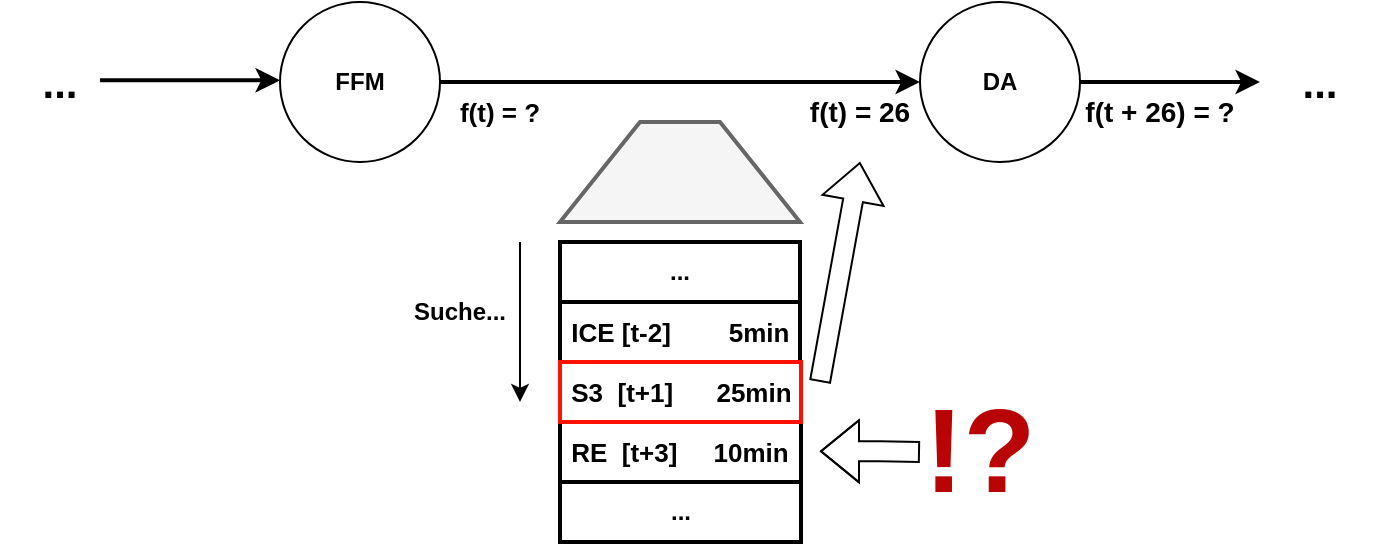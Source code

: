 <mxfile version="22.1.16" type="device">
  <diagram name="Page-1" id="rulNx59EsDbJ6cWuCGus">
    <mxGraphModel dx="1816" dy="582" grid="1" gridSize="10" guides="1" tooltips="1" connect="1" arrows="1" fold="1" page="1" pageScale="1" pageWidth="827" pageHeight="1169" math="0" shadow="0">
      <root>
        <mxCell id="0" />
        <mxCell id="1" parent="0" />
        <mxCell id="qNfmpyMa5utbNM4rllsp-16" value="&amp;nbsp;RE&amp;nbsp; [t+3]&amp;nbsp; &amp;nbsp; &amp;nbsp;10min" style="rounded=0;whiteSpace=wrap;html=1;align=left;fontSize=13;fontStyle=1;strokeWidth=2;" vertex="1" parent="1">
          <mxGeometry x="180" y="250" width="120.5" height="30" as="geometry" />
        </mxCell>
        <mxCell id="qNfmpyMa5utbNM4rllsp-1" value="FFM" style="ellipse;whiteSpace=wrap;html=1;aspect=fixed;fontStyle=1" vertex="1" parent="1">
          <mxGeometry x="40" y="40" width="80" height="80" as="geometry" />
        </mxCell>
        <mxCell id="qNfmpyMa5utbNM4rllsp-2" value="DA" style="ellipse;whiteSpace=wrap;html=1;aspect=fixed;fontStyle=1" vertex="1" parent="1">
          <mxGeometry x="360" y="40" width="80" height="80" as="geometry" />
        </mxCell>
        <mxCell id="qNfmpyMa5utbNM4rllsp-5" value="" style="endArrow=classic;html=1;rounded=0;exitX=1;exitY=0.5;exitDx=0;exitDy=0;entryX=0;entryY=0.5;entryDx=0;entryDy=0;strokeWidth=2;" edge="1" parent="1" source="qNfmpyMa5utbNM4rllsp-1" target="qNfmpyMa5utbNM4rllsp-2">
          <mxGeometry width="50" height="50" relative="1" as="geometry">
            <mxPoint x="150" y="80" as="sourcePoint" />
            <mxPoint x="200" y="30" as="targetPoint" />
          </mxGeometry>
        </mxCell>
        <mxCell id="qNfmpyMa5utbNM4rllsp-17" value="" style="shape=trapezoid;perimeter=trapezoidPerimeter;whiteSpace=wrap;html=1;fixedSize=1;size=40;fillColor=#f5f5f5;fontColor=#333333;strokeColor=#666666;strokeWidth=2;" vertex="1" parent="1">
          <mxGeometry x="180" y="100" width="120" height="50" as="geometry" />
        </mxCell>
        <mxCell id="qNfmpyMa5utbNM4rllsp-18" value="..." style="rounded=0;whiteSpace=wrap;html=1;fontStyle=1;strokeWidth=2;" vertex="1" parent="1">
          <mxGeometry x="180" y="280" width="120.5" height="30" as="geometry" />
        </mxCell>
        <mxCell id="qNfmpyMa5utbNM4rllsp-21" value="" style="shape=flexArrow;endArrow=classic;html=1;rounded=0;" edge="1" parent="1">
          <mxGeometry width="50" height="50" relative="1" as="geometry">
            <mxPoint x="310" y="230" as="sourcePoint" />
            <mxPoint x="330" y="120" as="targetPoint" />
          </mxGeometry>
        </mxCell>
        <mxCell id="qNfmpyMa5utbNM4rllsp-22" value="f(t) = 26" style="text;html=1;strokeColor=none;fillColor=none;align=center;verticalAlign=middle;whiteSpace=wrap;rounded=0;fontSize=14;fontStyle=1" vertex="1" parent="1">
          <mxGeometry x="290" y="80" width="80" height="30" as="geometry" />
        </mxCell>
        <mxCell id="qNfmpyMa5utbNM4rllsp-25" value="&amp;nbsp;ICE [t-2]&amp;nbsp; &amp;nbsp; &amp;nbsp; &amp;nbsp; 5min" style="rounded=0;whiteSpace=wrap;html=1;align=left;fontSize=13;fontStyle=1;strokeWidth=2;" vertex="1" parent="1">
          <mxGeometry x="180" y="190" width="120" height="30" as="geometry" />
        </mxCell>
        <mxCell id="qNfmpyMa5utbNM4rllsp-26" value="..." style="rounded=0;whiteSpace=wrap;html=1;fontStyle=1;strokeWidth=2;" vertex="1" parent="1">
          <mxGeometry x="180" y="160" width="120" height="30" as="geometry" />
        </mxCell>
        <mxCell id="qNfmpyMa5utbNM4rllsp-29" value="f(t) = ?" style="text;html=1;strokeColor=none;fillColor=none;align=center;verticalAlign=middle;whiteSpace=wrap;rounded=0;fontSize=13;fontStyle=1" vertex="1" parent="1">
          <mxGeometry x="120" y="80" width="60" height="30" as="geometry" />
        </mxCell>
        <mxCell id="qNfmpyMa5utbNM4rllsp-30" value="" style="endArrow=classic;html=1;rounded=0;exitX=1;exitY=0.5;exitDx=0;exitDy=0;strokeWidth=2;entryX=0;entryY=0.5;entryDx=0;entryDy=0;" edge="1" parent="1" source="qNfmpyMa5utbNM4rllsp-2" target="qNfmpyMa5utbNM4rllsp-31">
          <mxGeometry width="50" height="50" relative="1" as="geometry">
            <mxPoint x="470" y="90" as="sourcePoint" />
            <mxPoint x="490" y="80" as="targetPoint" />
          </mxGeometry>
        </mxCell>
        <mxCell id="qNfmpyMa5utbNM4rllsp-31" value="..." style="text;html=1;strokeColor=none;fillColor=none;align=center;verticalAlign=middle;whiteSpace=wrap;rounded=0;fontStyle=1;fontSize=21;" vertex="1" parent="1">
          <mxGeometry x="530" y="65" width="60" height="30" as="geometry" />
        </mxCell>
        <mxCell id="qNfmpyMa5utbNM4rllsp-32" value="..." style="text;html=1;strokeColor=none;fillColor=none;align=center;verticalAlign=middle;whiteSpace=wrap;rounded=0;fontStyle=1;fontSize=21;" vertex="1" parent="1">
          <mxGeometry x="-100" y="65" width="60" height="30" as="geometry" />
        </mxCell>
        <mxCell id="qNfmpyMa5utbNM4rllsp-15" value="&amp;nbsp;S3&amp;nbsp; [t+1]&amp;nbsp; &amp;nbsp; &amp;nbsp; 25min" style="rounded=0;whiteSpace=wrap;html=1;align=left;fontSize=13;strokeWidth=2;fontStyle=1;strokeColor=#FF1100;" vertex="1" parent="1">
          <mxGeometry x="180" y="220" width="120.5" height="30" as="geometry" />
        </mxCell>
        <mxCell id="qNfmpyMa5utbNM4rllsp-33" value="" style="endArrow=classic;html=1;rounded=0;" edge="1" parent="1">
          <mxGeometry width="50" height="50" relative="1" as="geometry">
            <mxPoint x="160" y="160" as="sourcePoint" />
            <mxPoint x="160" y="240" as="targetPoint" />
          </mxGeometry>
        </mxCell>
        <mxCell id="qNfmpyMa5utbNM4rllsp-34" value="Suche..." style="text;html=1;strokeColor=none;fillColor=none;align=center;verticalAlign=middle;whiteSpace=wrap;rounded=0;fontStyle=1" vertex="1" parent="1">
          <mxGeometry x="100" y="180" width="60" height="30" as="geometry" />
        </mxCell>
        <mxCell id="qNfmpyMa5utbNM4rllsp-36" value="f(t + 26) = ?" style="text;html=1;strokeColor=none;fillColor=none;align=center;verticalAlign=middle;whiteSpace=wrap;rounded=0;fontSize=14;fontStyle=1" vertex="1" parent="1">
          <mxGeometry x="440" y="80" width="80" height="30" as="geometry" />
        </mxCell>
        <mxCell id="qNfmpyMa5utbNM4rllsp-37" value="" style="endArrow=classic;html=1;rounded=0;exitX=1;exitY=0.5;exitDx=0;exitDy=0;strokeWidth=2;entryX=0;entryY=0.5;entryDx=0;entryDy=0;" edge="1" parent="1">
          <mxGeometry width="50" height="50" relative="1" as="geometry">
            <mxPoint x="-50" y="79.17" as="sourcePoint" />
            <mxPoint x="40" y="79.17" as="targetPoint" />
          </mxGeometry>
        </mxCell>
        <mxCell id="qNfmpyMa5utbNM4rllsp-40" value="" style="shape=flexArrow;endArrow=classic;html=1;rounded=0;" edge="1" parent="1">
          <mxGeometry width="50" height="50" relative="1" as="geometry">
            <mxPoint x="360" y="265" as="sourcePoint" />
            <mxPoint x="310" y="264.66" as="targetPoint" />
            <Array as="points">
              <mxPoint x="340" y="264.66" />
            </Array>
          </mxGeometry>
        </mxCell>
        <mxCell id="qNfmpyMa5utbNM4rllsp-41" value="!?" style="text;html=1;align=center;verticalAlign=middle;whiteSpace=wrap;rounded=0;fontSize=59;fontStyle=1;fontColor=#B80404;" vertex="1" parent="1">
          <mxGeometry x="330" y="230" width="120" height="70" as="geometry" />
        </mxCell>
      </root>
    </mxGraphModel>
  </diagram>
</mxfile>
